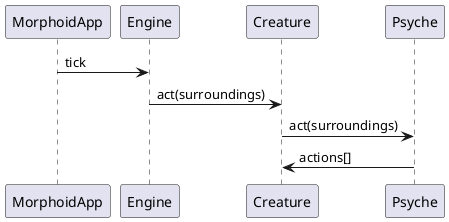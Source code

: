@startuml
MorphoidApp -> Engine: tick
Engine -> Creature: act(surroundings)
Creature -> Psyche: act(surroundings)
Psyche   -> Creature: actions[]

@enduml
